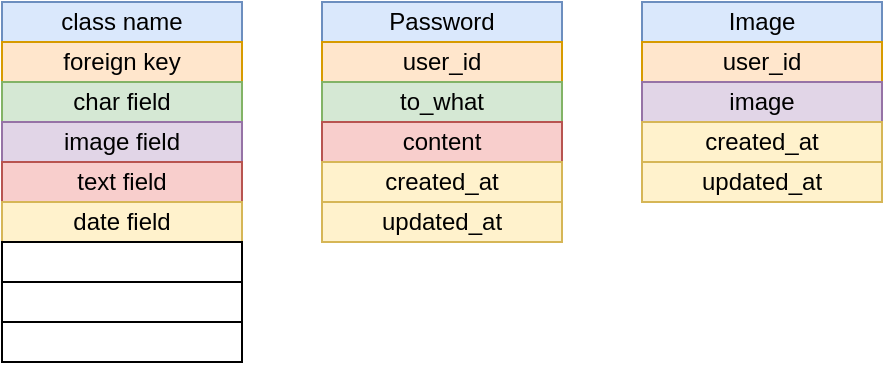 <mxfile version="14.6.10" type="device"><diagram id="Sw8FsMQVw51Ya7pCQEvd" name="Page-1"><mxGraphModel dx="981" dy="550" grid="1" gridSize="10" guides="1" tooltips="1" connect="1" arrows="1" fold="1" page="1" pageScale="1" pageWidth="827" pageHeight="1169" math="0" shadow="0"><root><mxCell id="0"/><mxCell id="1" parent="0"/><mxCell id="hQjWMyzmBrjdG0Fztbr6-1" value="class name" style="rounded=0;whiteSpace=wrap;html=1;fillColor=#dae8fc;strokeColor=#6c8ebf;" vertex="1" parent="1"><mxGeometry x="40" y="80" width="120" height="20" as="geometry"/></mxCell><mxCell id="hQjWMyzmBrjdG0Fztbr6-2" value="foreign key" style="rounded=0;whiteSpace=wrap;html=1;fillColor=#ffe6cc;strokeColor=#d79b00;" vertex="1" parent="1"><mxGeometry x="40" y="100" width="120" height="20" as="geometry"/></mxCell><mxCell id="hQjWMyzmBrjdG0Fztbr6-3" value="char field" style="rounded=0;whiteSpace=wrap;html=1;fillColor=#d5e8d4;strokeColor=#82b366;" vertex="1" parent="1"><mxGeometry x="40" y="120" width="120" height="20" as="geometry"/></mxCell><mxCell id="hQjWMyzmBrjdG0Fztbr6-4" value="image field" style="rounded=0;whiteSpace=wrap;html=1;fillColor=#e1d5e7;strokeColor=#9673a6;" vertex="1" parent="1"><mxGeometry x="40" y="140" width="120" height="20" as="geometry"/></mxCell><mxCell id="hQjWMyzmBrjdG0Fztbr6-5" value="text field" style="rounded=0;whiteSpace=wrap;html=1;fillColor=#f8cecc;strokeColor=#b85450;" vertex="1" parent="1"><mxGeometry x="40" y="160" width="120" height="20" as="geometry"/></mxCell><mxCell id="hQjWMyzmBrjdG0Fztbr6-6" value="date field" style="rounded=0;whiteSpace=wrap;html=1;fillColor=#fff2cc;strokeColor=#d6b656;" vertex="1" parent="1"><mxGeometry x="40" y="180" width="120" height="20" as="geometry"/></mxCell><mxCell id="hQjWMyzmBrjdG0Fztbr6-7" value="" style="rounded=0;whiteSpace=wrap;html=1;" vertex="1" parent="1"><mxGeometry x="40" y="200" width="120" height="20" as="geometry"/></mxCell><mxCell id="hQjWMyzmBrjdG0Fztbr6-8" value="" style="rounded=0;whiteSpace=wrap;html=1;" vertex="1" parent="1"><mxGeometry x="40" y="220" width="120" height="20" as="geometry"/></mxCell><mxCell id="hQjWMyzmBrjdG0Fztbr6-9" value="" style="rounded=0;whiteSpace=wrap;html=1;" vertex="1" parent="1"><mxGeometry x="40" y="240" width="120" height="20" as="geometry"/></mxCell><mxCell id="hQjWMyzmBrjdG0Fztbr6-10" value="Password" style="rounded=0;whiteSpace=wrap;html=1;fillColor=#dae8fc;strokeColor=#6c8ebf;" vertex="1" parent="1"><mxGeometry x="200" y="80" width="120" height="20" as="geometry"/></mxCell><mxCell id="hQjWMyzmBrjdG0Fztbr6-11" value="user_id" style="rounded=0;whiteSpace=wrap;html=1;fillColor=#ffe6cc;strokeColor=#d79b00;" vertex="1" parent="1"><mxGeometry x="200" y="100" width="120" height="20" as="geometry"/></mxCell><mxCell id="hQjWMyzmBrjdG0Fztbr6-12" value="to_what" style="rounded=0;whiteSpace=wrap;html=1;fillColor=#d5e8d4;strokeColor=#82b366;" vertex="1" parent="1"><mxGeometry x="200" y="120" width="120" height="20" as="geometry"/></mxCell><mxCell id="hQjWMyzmBrjdG0Fztbr6-13" value="content" style="rounded=0;whiteSpace=wrap;html=1;fillColor=#f8cecc;strokeColor=#b85450;" vertex="1" parent="1"><mxGeometry x="200" y="140" width="120" height="20" as="geometry"/></mxCell><mxCell id="hQjWMyzmBrjdG0Fztbr6-17" value="updated_at" style="rounded=0;whiteSpace=wrap;html=1;fillColor=#fff2cc;strokeColor=#d6b656;" vertex="1" parent="1"><mxGeometry x="200" y="180" width="120" height="20" as="geometry"/></mxCell><mxCell id="hQjWMyzmBrjdG0Fztbr6-18" value="created_at" style="rounded=0;whiteSpace=wrap;html=1;fillColor=#fff2cc;strokeColor=#d6b656;" vertex="1" parent="1"><mxGeometry x="200" y="160" width="120" height="20" as="geometry"/></mxCell><mxCell id="hQjWMyzmBrjdG0Fztbr6-19" value="Image" style="rounded=0;whiteSpace=wrap;html=1;fillColor=#dae8fc;strokeColor=#6c8ebf;" vertex="1" parent="1"><mxGeometry x="360" y="80" width="120" height="20" as="geometry"/></mxCell><mxCell id="hQjWMyzmBrjdG0Fztbr6-20" value="user_id" style="rounded=0;whiteSpace=wrap;html=1;fillColor=#ffe6cc;strokeColor=#d79b00;" vertex="1" parent="1"><mxGeometry x="360" y="100" width="120" height="20" as="geometry"/></mxCell><mxCell id="hQjWMyzmBrjdG0Fztbr6-21" value="image" style="rounded=0;whiteSpace=wrap;html=1;fillColor=#e1d5e7;strokeColor=#9673a6;" vertex="1" parent="1"><mxGeometry x="360" y="120" width="120" height="20" as="geometry"/></mxCell><mxCell id="hQjWMyzmBrjdG0Fztbr6-24" value="created_at" style="rounded=0;whiteSpace=wrap;html=1;fillColor=#fff2cc;strokeColor=#d6b656;" vertex="1" parent="1"><mxGeometry x="360" y="140" width="120" height="20" as="geometry"/></mxCell><mxCell id="hQjWMyzmBrjdG0Fztbr6-25" value="updated_at" style="rounded=0;whiteSpace=wrap;html=1;fillColor=#fff2cc;strokeColor=#d6b656;" vertex="1" parent="1"><mxGeometry x="360" y="160" width="120" height="20" as="geometry"/></mxCell></root></mxGraphModel></diagram></mxfile>